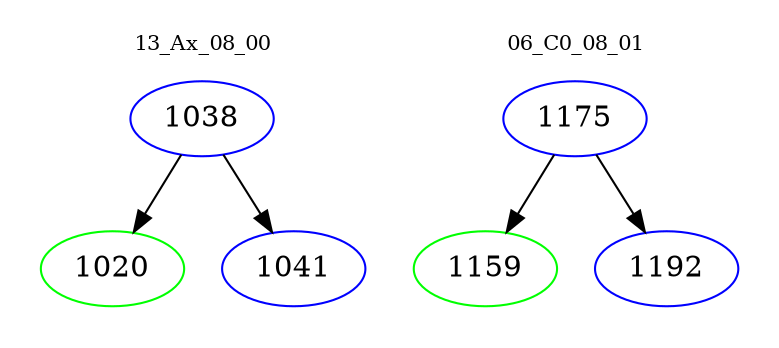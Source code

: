 digraph{
subgraph cluster_0 {
color = white
label = "13_Ax_08_00";
fontsize=10;
T0_1038 [label="1038", color="blue"]
T0_1038 -> T0_1020 [color="black"]
T0_1020 [label="1020", color="green"]
T0_1038 -> T0_1041 [color="black"]
T0_1041 [label="1041", color="blue"]
}
subgraph cluster_1 {
color = white
label = "06_C0_08_01";
fontsize=10;
T1_1175 [label="1175", color="blue"]
T1_1175 -> T1_1159 [color="black"]
T1_1159 [label="1159", color="green"]
T1_1175 -> T1_1192 [color="black"]
T1_1192 [label="1192", color="blue"]
}
}
